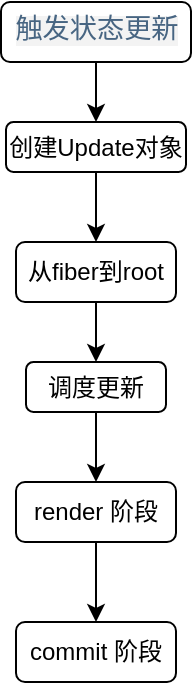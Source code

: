 <mxfile version="20.7.4" type="device"><diagram id="C5RBs43oDa-KdzZeNtuy" name="Page-1"><mxGraphModel dx="954" dy="727" grid="1" gridSize="10" guides="1" tooltips="1" connect="1" arrows="1" fold="1" page="1" pageScale="1" pageWidth="827" pageHeight="1169" math="0" shadow="0"><root><mxCell id="WIyWlLk6GJQsqaUBKTNV-0"/><mxCell id="WIyWlLk6GJQsqaUBKTNV-1" parent="WIyWlLk6GJQsqaUBKTNV-0"/><mxCell id="W0XB_iko0B3cU8jeY8Jg-2" value="" style="edgeStyle=orthogonalEdgeStyle;rounded=0;orthogonalLoop=1;jettySize=auto;html=1;" edge="1" parent="WIyWlLk6GJQsqaUBKTNV-1" source="WIyWlLk6GJQsqaUBKTNV-3" target="W0XB_iko0B3cU8jeY8Jg-1"><mxGeometry relative="1" as="geometry"/></mxCell><mxCell id="WIyWlLk6GJQsqaUBKTNV-3" value="&lt;div style=&quot;text-align: start;&quot;&gt;&lt;font face=&quot;source-code-pro, Menlo, Monaco, Consolas, Courier New, monospace&quot; color=&quot;#476582&quot;&gt;&lt;span style=&quot;font-size: 13.6px; background-color: rgba(27, 31, 35, 0.05);&quot;&gt;触发状态更新&lt;/span&gt;&lt;/font&gt;&lt;/div&gt;" style="rounded=1;whiteSpace=wrap;html=1;fontSize=12;glass=0;strokeWidth=1;shadow=0;" parent="WIyWlLk6GJQsqaUBKTNV-1" vertex="1"><mxGeometry x="172.5" y="90" width="95" height="30" as="geometry"/></mxCell><mxCell id="W0XB_iko0B3cU8jeY8Jg-4" value="" style="edgeStyle=orthogonalEdgeStyle;rounded=0;orthogonalLoop=1;jettySize=auto;html=1;" edge="1" parent="WIyWlLk6GJQsqaUBKTNV-1" source="W0XB_iko0B3cU8jeY8Jg-1" target="W0XB_iko0B3cU8jeY8Jg-3"><mxGeometry relative="1" as="geometry"/></mxCell><mxCell id="W0XB_iko0B3cU8jeY8Jg-1" value="创建Update对象" style="whiteSpace=wrap;html=1;rounded=1;glass=0;strokeWidth=1;shadow=0;" vertex="1" parent="WIyWlLk6GJQsqaUBKTNV-1"><mxGeometry x="175" y="150" width="90" height="25" as="geometry"/></mxCell><mxCell id="W0XB_iko0B3cU8jeY8Jg-6" value="" style="edgeStyle=orthogonalEdgeStyle;rounded=0;orthogonalLoop=1;jettySize=auto;html=1;" edge="1" parent="WIyWlLk6GJQsqaUBKTNV-1" source="W0XB_iko0B3cU8jeY8Jg-3" target="W0XB_iko0B3cU8jeY8Jg-5"><mxGeometry relative="1" as="geometry"/></mxCell><mxCell id="W0XB_iko0B3cU8jeY8Jg-3" value="从fiber到root" style="whiteSpace=wrap;html=1;rounded=1;glass=0;strokeWidth=1;shadow=0;" vertex="1" parent="WIyWlLk6GJQsqaUBKTNV-1"><mxGeometry x="180" y="210" width="80" height="30" as="geometry"/></mxCell><mxCell id="W0XB_iko0B3cU8jeY8Jg-8" value="" style="edgeStyle=orthogonalEdgeStyle;rounded=0;orthogonalLoop=1;jettySize=auto;html=1;" edge="1" parent="WIyWlLk6GJQsqaUBKTNV-1" source="W0XB_iko0B3cU8jeY8Jg-5" target="W0XB_iko0B3cU8jeY8Jg-7"><mxGeometry relative="1" as="geometry"/></mxCell><mxCell id="W0XB_iko0B3cU8jeY8Jg-5" value="调度更新" style="whiteSpace=wrap;html=1;rounded=1;glass=0;strokeWidth=1;shadow=0;" vertex="1" parent="WIyWlLk6GJQsqaUBKTNV-1"><mxGeometry x="185" y="270" width="70" height="25" as="geometry"/></mxCell><mxCell id="W0XB_iko0B3cU8jeY8Jg-10" value="" style="edgeStyle=orthogonalEdgeStyle;rounded=0;orthogonalLoop=1;jettySize=auto;html=1;" edge="1" parent="WIyWlLk6GJQsqaUBKTNV-1" source="W0XB_iko0B3cU8jeY8Jg-7" target="W0XB_iko0B3cU8jeY8Jg-9"><mxGeometry relative="1" as="geometry"/></mxCell><mxCell id="W0XB_iko0B3cU8jeY8Jg-7" value="render 阶段" style="whiteSpace=wrap;html=1;rounded=1;glass=0;strokeWidth=1;shadow=0;" vertex="1" parent="WIyWlLk6GJQsqaUBKTNV-1"><mxGeometry x="180" y="330" width="80" height="30" as="geometry"/></mxCell><mxCell id="W0XB_iko0B3cU8jeY8Jg-9" value="commit 阶段" style="whiteSpace=wrap;html=1;rounded=1;glass=0;strokeWidth=1;shadow=0;" vertex="1" parent="WIyWlLk6GJQsqaUBKTNV-1"><mxGeometry x="180" y="400" width="80" height="30" as="geometry"/></mxCell></root></mxGraphModel></diagram></mxfile>